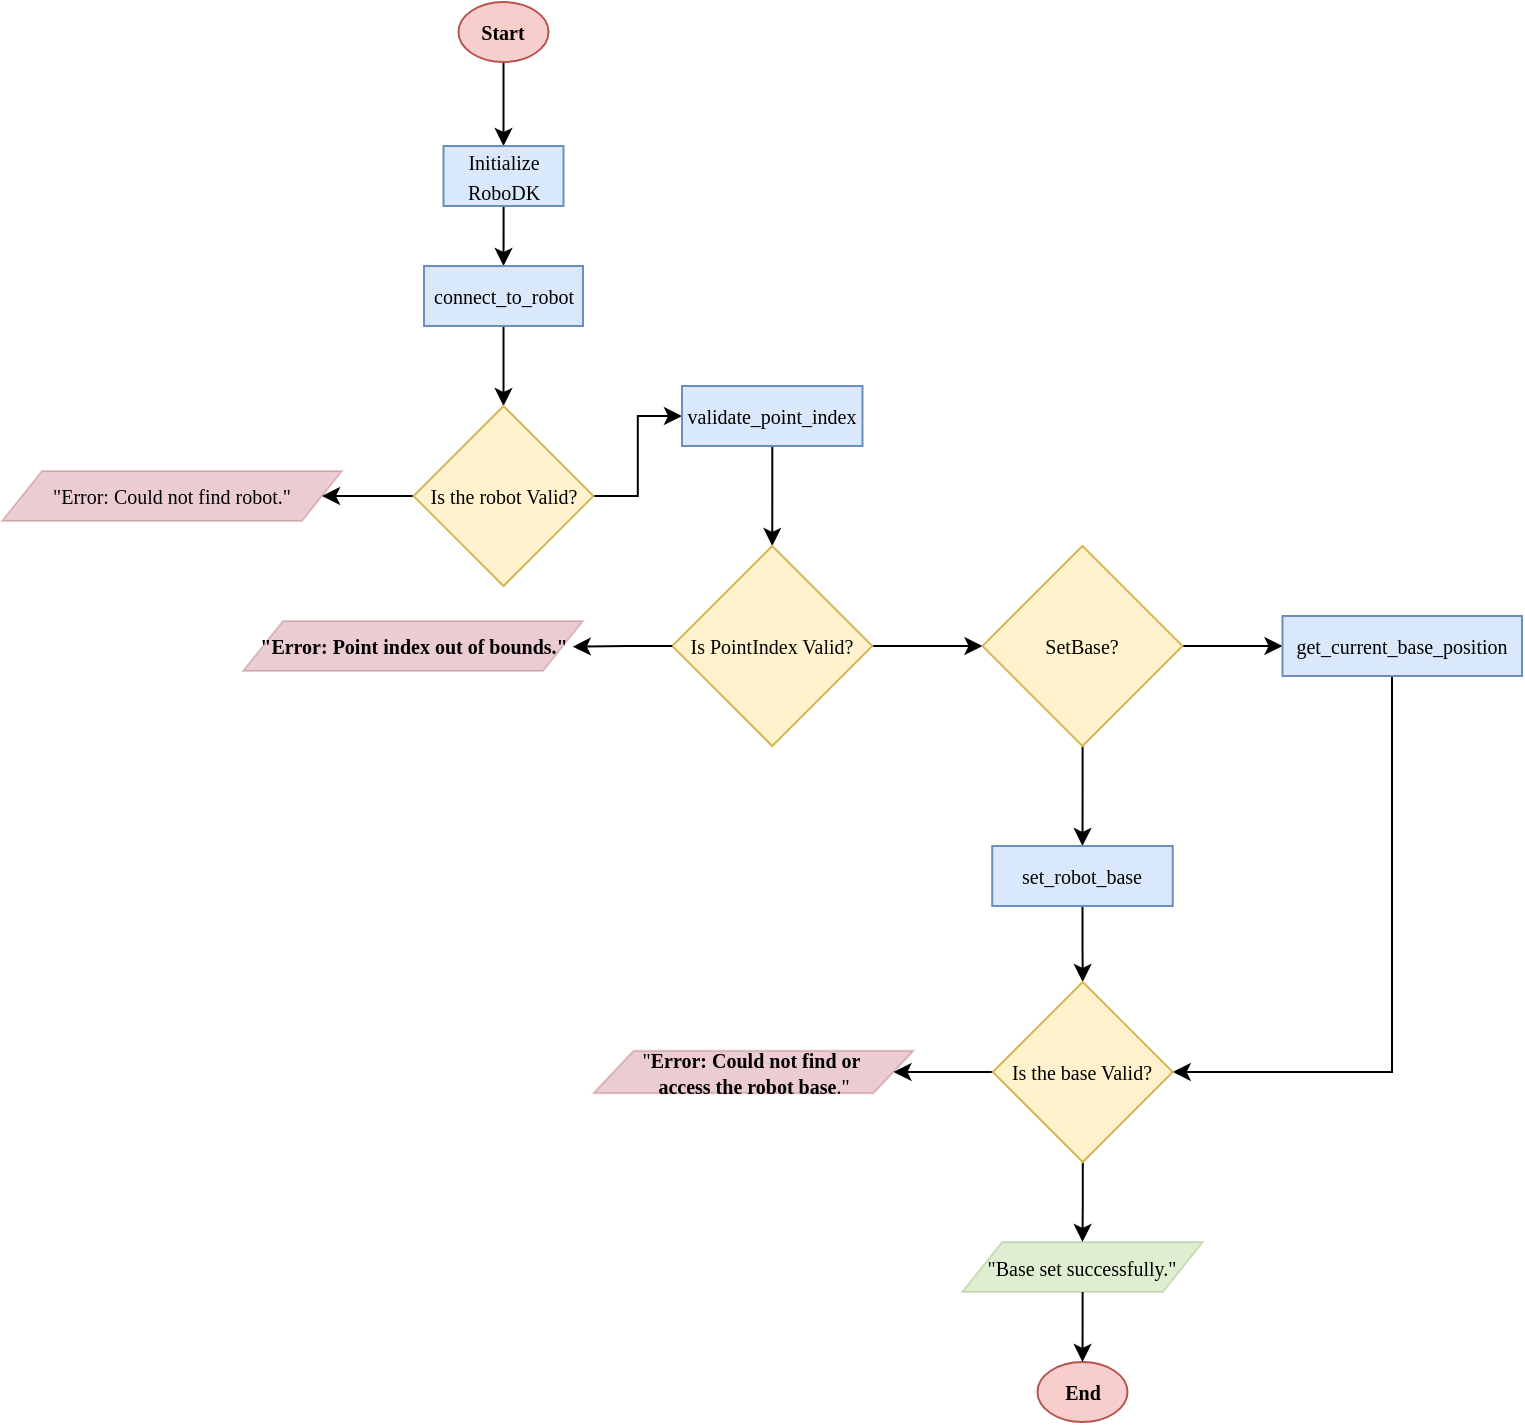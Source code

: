 <mxfile version="24.7.17">
  <diagram name="Page-1" id="5FahqcizpY_F6pzURLF_">
    <mxGraphModel dx="1203" dy="861" grid="1" gridSize="10" guides="1" tooltips="1" connect="1" arrows="1" fold="1" page="1" pageScale="1" pageWidth="850" pageHeight="1100" math="0" shadow="0">
      <root>
        <mxCell id="0" />
        <mxCell id="1" parent="0" />
        <mxCell id="E8F7wIBlQp-WmEb_z98m-14" style="edgeStyle=orthogonalEdgeStyle;rounded=0;orthogonalLoop=1;jettySize=auto;html=1;entryX=0.5;entryY=0;entryDx=0;entryDy=0;" edge="1" parent="1" source="E8F7wIBlQp-WmEb_z98m-1" target="E8F7wIBlQp-WmEb_z98m-3">
          <mxGeometry relative="1" as="geometry" />
        </mxCell>
        <mxCell id="E8F7wIBlQp-WmEb_z98m-1" value="&lt;font style=&quot;font-size: 10px;&quot; face=&quot;Neuzeit&quot;&gt;&lt;b&gt;Start&lt;/b&gt;&lt;/font&gt;" style="ellipse;whiteSpace=wrap;html=1;fillColor=#f8cecc;strokeColor=#b85450;" vertex="1" parent="1">
          <mxGeometry x="253.25" y="120" width="45" height="30" as="geometry" />
        </mxCell>
        <mxCell id="E8F7wIBlQp-WmEb_z98m-2" value="&lt;font style=&quot;font-size: 10px;&quot; face=&quot;Neuzeit&quot;&gt;&lt;b&gt;End&lt;/b&gt;&lt;/font&gt;" style="ellipse;whiteSpace=wrap;html=1;fillColor=#f8cecc;strokeColor=#b85450;" vertex="1" parent="1">
          <mxGeometry x="542.74" y="800" width="45" height="30" as="geometry" />
        </mxCell>
        <mxCell id="E8F7wIBlQp-WmEb_z98m-15" style="edgeStyle=orthogonalEdgeStyle;rounded=0;orthogonalLoop=1;jettySize=auto;html=1;entryX=0.5;entryY=0;entryDx=0;entryDy=0;" edge="1" parent="1" source="E8F7wIBlQp-WmEb_z98m-3" target="E8F7wIBlQp-WmEb_z98m-4">
          <mxGeometry relative="1" as="geometry" />
        </mxCell>
        <mxCell id="E8F7wIBlQp-WmEb_z98m-3" value="&lt;font style=&quot;font-size: 10px;&quot; face=&quot;Neuzeit&quot;&gt;Initialize RoboDK&lt;/font&gt;" style="rounded=0;whiteSpace=wrap;html=1;fillColor=#dae8fc;strokeColor=#6c8ebf;" vertex="1" parent="1">
          <mxGeometry x="245.75" y="192" width="60" height="30" as="geometry" />
        </mxCell>
        <mxCell id="E8F7wIBlQp-WmEb_z98m-16" style="edgeStyle=orthogonalEdgeStyle;rounded=0;orthogonalLoop=1;jettySize=auto;html=1;entryX=0.5;entryY=0;entryDx=0;entryDy=0;" edge="1" parent="1" source="E8F7wIBlQp-WmEb_z98m-4" target="E8F7wIBlQp-WmEb_z98m-6">
          <mxGeometry relative="1" as="geometry" />
        </mxCell>
        <mxCell id="E8F7wIBlQp-WmEb_z98m-4" value="&lt;font face=&quot;Neuzeit&quot; style=&quot;font-size: 10px;&quot;&gt;connect_to_robot&lt;/font&gt;" style="rounded=0;whiteSpace=wrap;html=1;fillColor=#dae8fc;strokeColor=#6c8ebf;" vertex="1" parent="1">
          <mxGeometry x="236" y="252" width="79.5" height="30" as="geometry" />
        </mxCell>
        <mxCell id="E8F7wIBlQp-WmEb_z98m-17" style="edgeStyle=orthogonalEdgeStyle;rounded=0;orthogonalLoop=1;jettySize=auto;html=1;exitX=1;exitY=0.5;exitDx=0;exitDy=0;entryX=0;entryY=0.5;entryDx=0;entryDy=0;" edge="1" parent="1" source="E8F7wIBlQp-WmEb_z98m-6" target="E8F7wIBlQp-WmEb_z98m-7">
          <mxGeometry relative="1" as="geometry">
            <mxPoint x="365.25" y="362" as="targetPoint" />
          </mxGeometry>
        </mxCell>
        <mxCell id="E8F7wIBlQp-WmEb_z98m-20" style="edgeStyle=orthogonalEdgeStyle;rounded=0;orthogonalLoop=1;jettySize=auto;html=1;entryX=1;entryY=0.5;entryDx=0;entryDy=0;" edge="1" parent="1" source="E8F7wIBlQp-WmEb_z98m-6" target="E8F7wIBlQp-WmEb_z98m-19">
          <mxGeometry relative="1" as="geometry" />
        </mxCell>
        <mxCell id="E8F7wIBlQp-WmEb_z98m-6" value="&lt;font style=&quot;font-size: 10px;&quot; face=&quot;Neuzeit&quot;&gt;Is the robot Valid?&lt;/font&gt;" style="rhombus;whiteSpace=wrap;html=1;fillColor=#fff2cc;strokeColor=#d6b656;" vertex="1" parent="1">
          <mxGeometry x="230.75" y="322" width="90" height="90" as="geometry" />
        </mxCell>
        <mxCell id="E8F7wIBlQp-WmEb_z98m-21" style="edgeStyle=orthogonalEdgeStyle;rounded=0;orthogonalLoop=1;jettySize=auto;html=1;entryX=0.5;entryY=0;entryDx=0;entryDy=0;" edge="1" parent="1" source="E8F7wIBlQp-WmEb_z98m-7" target="E8F7wIBlQp-WmEb_z98m-9">
          <mxGeometry relative="1" as="geometry" />
        </mxCell>
        <mxCell id="E8F7wIBlQp-WmEb_z98m-7" value="&lt;font face=&quot;Neuzeit&quot; style=&quot;font-size: 10px;&quot;&gt;validate_point_index&lt;/font&gt;" style="rounded=0;whiteSpace=wrap;html=1;fillColor=#dae8fc;strokeColor=#6c8ebf;" vertex="1" parent="1">
          <mxGeometry x="365" y="312" width="90.25" height="30" as="geometry" />
        </mxCell>
        <mxCell id="E8F7wIBlQp-WmEb_z98m-22" style="edgeStyle=orthogonalEdgeStyle;rounded=0;orthogonalLoop=1;jettySize=auto;html=1;entryX=0;entryY=0.5;entryDx=0;entryDy=0;" edge="1" parent="1" source="E8F7wIBlQp-WmEb_z98m-9" target="E8F7wIBlQp-WmEb_z98m-10">
          <mxGeometry relative="1" as="geometry" />
        </mxCell>
        <mxCell id="E8F7wIBlQp-WmEb_z98m-9" value="&lt;font style=&quot;font-size: 10px;&quot; face=&quot;Neuzeit&quot;&gt;Is PointIndex Valid?&lt;/font&gt;" style="rhombus;whiteSpace=wrap;html=1;fillColor=#fff2cc;strokeColor=#d6b656;" vertex="1" parent="1">
          <mxGeometry x="360.12" y="392" width="100" height="100" as="geometry" />
        </mxCell>
        <mxCell id="E8F7wIBlQp-WmEb_z98m-25" style="edgeStyle=orthogonalEdgeStyle;rounded=0;orthogonalLoop=1;jettySize=auto;html=1;entryX=0.5;entryY=0;entryDx=0;entryDy=0;" edge="1" parent="1" source="E8F7wIBlQp-WmEb_z98m-10" target="E8F7wIBlQp-WmEb_z98m-11">
          <mxGeometry relative="1" as="geometry">
            <mxPoint x="565.25" y="522" as="targetPoint" />
          </mxGeometry>
        </mxCell>
        <mxCell id="E8F7wIBlQp-WmEb_z98m-29" style="edgeStyle=orthogonalEdgeStyle;rounded=0;orthogonalLoop=1;jettySize=auto;html=1;entryX=0;entryY=0.5;entryDx=0;entryDy=0;" edge="1" parent="1" source="E8F7wIBlQp-WmEb_z98m-10" target="E8F7wIBlQp-WmEb_z98m-12">
          <mxGeometry relative="1" as="geometry" />
        </mxCell>
        <mxCell id="E8F7wIBlQp-WmEb_z98m-10" value="&lt;font style=&quot;font-size: 10px;&quot; face=&quot;Neuzeit&quot;&gt;SetBase?&lt;/font&gt;" style="rhombus;whiteSpace=wrap;html=1;fillColor=#fff2cc;strokeColor=#d6b656;" vertex="1" parent="1">
          <mxGeometry x="515.25" y="392" width="100" height="100" as="geometry" />
        </mxCell>
        <mxCell id="E8F7wIBlQp-WmEb_z98m-28" style="edgeStyle=orthogonalEdgeStyle;rounded=0;orthogonalLoop=1;jettySize=auto;html=1;entryX=0.5;entryY=0;entryDx=0;entryDy=0;" edge="1" parent="1" source="E8F7wIBlQp-WmEb_z98m-11" target="E8F7wIBlQp-WmEb_z98m-13">
          <mxGeometry relative="1" as="geometry" />
        </mxCell>
        <mxCell id="E8F7wIBlQp-WmEb_z98m-11" value="&lt;font face=&quot;Neuzeit&quot; style=&quot;font-size: 10px;&quot;&gt;set_robot_base&lt;/font&gt;" style="rounded=0;whiteSpace=wrap;html=1;fillColor=#dae8fc;strokeColor=#6c8ebf;" vertex="1" parent="1">
          <mxGeometry x="520.12" y="542" width="90.25" height="30" as="geometry" />
        </mxCell>
        <mxCell id="E8F7wIBlQp-WmEb_z98m-33" style="edgeStyle=orthogonalEdgeStyle;rounded=0;orthogonalLoop=1;jettySize=auto;html=1;entryX=1;entryY=0.5;entryDx=0;entryDy=0;" edge="1" parent="1" source="E8F7wIBlQp-WmEb_z98m-12" target="E8F7wIBlQp-WmEb_z98m-13">
          <mxGeometry relative="1" as="geometry">
            <Array as="points">
              <mxPoint x="720" y="655" />
            </Array>
          </mxGeometry>
        </mxCell>
        <mxCell id="E8F7wIBlQp-WmEb_z98m-12" value="&lt;font face=&quot;Neuzeit&quot; style=&quot;font-size: 10px;&quot;&gt;get_current_base_position&lt;/font&gt;" style="rounded=0;whiteSpace=wrap;html=1;fillColor=#dae8fc;strokeColor=#6c8ebf;" vertex="1" parent="1">
          <mxGeometry x="665.25" y="427" width="119.75" height="30" as="geometry" />
        </mxCell>
        <mxCell id="E8F7wIBlQp-WmEb_z98m-31" style="edgeStyle=orthogonalEdgeStyle;rounded=0;orthogonalLoop=1;jettySize=auto;html=1;entryX=0.5;entryY=0;entryDx=0;entryDy=0;" edge="1" parent="1" source="E8F7wIBlQp-WmEb_z98m-13" target="E8F7wIBlQp-WmEb_z98m-30">
          <mxGeometry relative="1" as="geometry" />
        </mxCell>
        <mxCell id="E8F7wIBlQp-WmEb_z98m-34" style="edgeStyle=orthogonalEdgeStyle;rounded=0;orthogonalLoop=1;jettySize=auto;html=1;entryX=1;entryY=0.5;entryDx=0;entryDy=0;" edge="1" parent="1" source="E8F7wIBlQp-WmEb_z98m-13" target="E8F7wIBlQp-WmEb_z98m-26">
          <mxGeometry relative="1" as="geometry" />
        </mxCell>
        <mxCell id="E8F7wIBlQp-WmEb_z98m-13" value="&lt;font style=&quot;font-size: 10px;&quot; face=&quot;Neuzeit&quot;&gt;Is the base Valid?&lt;/font&gt;" style="rhombus;whiteSpace=wrap;html=1;fillColor=#fff2cc;strokeColor=#d6b656;" vertex="1" parent="1">
          <mxGeometry x="520.37" y="610" width="90" height="90" as="geometry" />
        </mxCell>
        <mxCell id="E8F7wIBlQp-WmEb_z98m-19" value="&lt;font color=&quot;#000000&quot; style=&quot;font-size: 10px;&quot; face=&quot;Neuzeit&quot;&gt;&quot;Error: Could not find robot.&quot;&lt;/font&gt;" style="shape=parallelogram;perimeter=parallelogramPerimeter;whiteSpace=wrap;html=1;fixedSize=1;fillColor=#a20025;fontColor=#ffffff;strokeColor=#6F0000;opacity=20;" vertex="1" parent="1">
          <mxGeometry x="25" y="354.5" width="170" height="25" as="geometry" />
        </mxCell>
        <mxCell id="E8F7wIBlQp-WmEb_z98m-23" value="&lt;font color=&quot;#000000&quot; style=&quot;font-size: 10px;&quot; face=&quot;Neuzeit&quot;&gt;&lt;b&gt;&quot;Error: Point index out of bounds.&quot;&lt;/b&gt;&lt;/font&gt;" style="shape=parallelogram;perimeter=parallelogramPerimeter;whiteSpace=wrap;html=1;fixedSize=1;fillColor=#a20025;fontColor=#ffffff;strokeColor=#6F0000;opacity=20;" vertex="1" parent="1">
          <mxGeometry x="145.5" y="429.5" width="170" height="25" as="geometry" />
        </mxCell>
        <mxCell id="E8F7wIBlQp-WmEb_z98m-24" style="edgeStyle=orthogonalEdgeStyle;rounded=0;orthogonalLoop=1;jettySize=auto;html=1;entryX=0.97;entryY=0.514;entryDx=0;entryDy=0;entryPerimeter=0;" edge="1" parent="1" source="E8F7wIBlQp-WmEb_z98m-9" target="E8F7wIBlQp-WmEb_z98m-23">
          <mxGeometry relative="1" as="geometry" />
        </mxCell>
        <mxCell id="E8F7wIBlQp-WmEb_z98m-26" value="&lt;font color=&quot;#000000&quot; style=&quot;font-size: 10px;&quot; face=&quot;Neuzeit&quot;&gt;&lt;font style=&quot;font-size: 10px;&quot;&gt;&quot;&lt;/font&gt;&lt;strong style=&quot;&quot;&gt;Error: Could not find or&amp;nbsp;&lt;/strong&gt;&lt;/font&gt;&lt;div style=&quot;font-size: 10px;&quot;&gt;&lt;font color=&quot;#000000&quot; style=&quot;font-size: 10px;&quot; face=&quot;Neuzeit&quot;&gt;&lt;strong style=&quot;&quot;&gt;access the robot base&lt;/strong&gt;.&quot;&lt;/font&gt;&lt;/div&gt;" style="shape=parallelogram;perimeter=parallelogramPerimeter;whiteSpace=wrap;html=1;fixedSize=1;fillColor=#a20025;fontColor=#ffffff;strokeColor=#6F0000;opacity=20;" vertex="1" parent="1">
          <mxGeometry x="320.75" y="644.38" width="160" height="21.25" as="geometry" />
        </mxCell>
        <mxCell id="E8F7wIBlQp-WmEb_z98m-32" style="edgeStyle=orthogonalEdgeStyle;rounded=0;orthogonalLoop=1;jettySize=auto;html=1;entryX=0.5;entryY=0;entryDx=0;entryDy=0;" edge="1" parent="1" source="E8F7wIBlQp-WmEb_z98m-30" target="E8F7wIBlQp-WmEb_z98m-2">
          <mxGeometry relative="1" as="geometry" />
        </mxCell>
        <mxCell id="E8F7wIBlQp-WmEb_z98m-30" value="&lt;font face=&quot;Neuzeit&quot; color=&quot;#000000&quot; style=&quot;font-size: 10px;&quot;&gt;&quot;Base set successfully.&quot;&lt;/font&gt;" style="shape=parallelogram;perimeter=parallelogramPerimeter;whiteSpace=wrap;html=1;fixedSize=1;fillColor=#60a917;fontColor=#ffffff;strokeColor=#2D7600;opacity=20;" vertex="1" parent="1">
          <mxGeometry x="505.06" y="740" width="120.37" height="25" as="geometry" />
        </mxCell>
      </root>
    </mxGraphModel>
  </diagram>
</mxfile>
